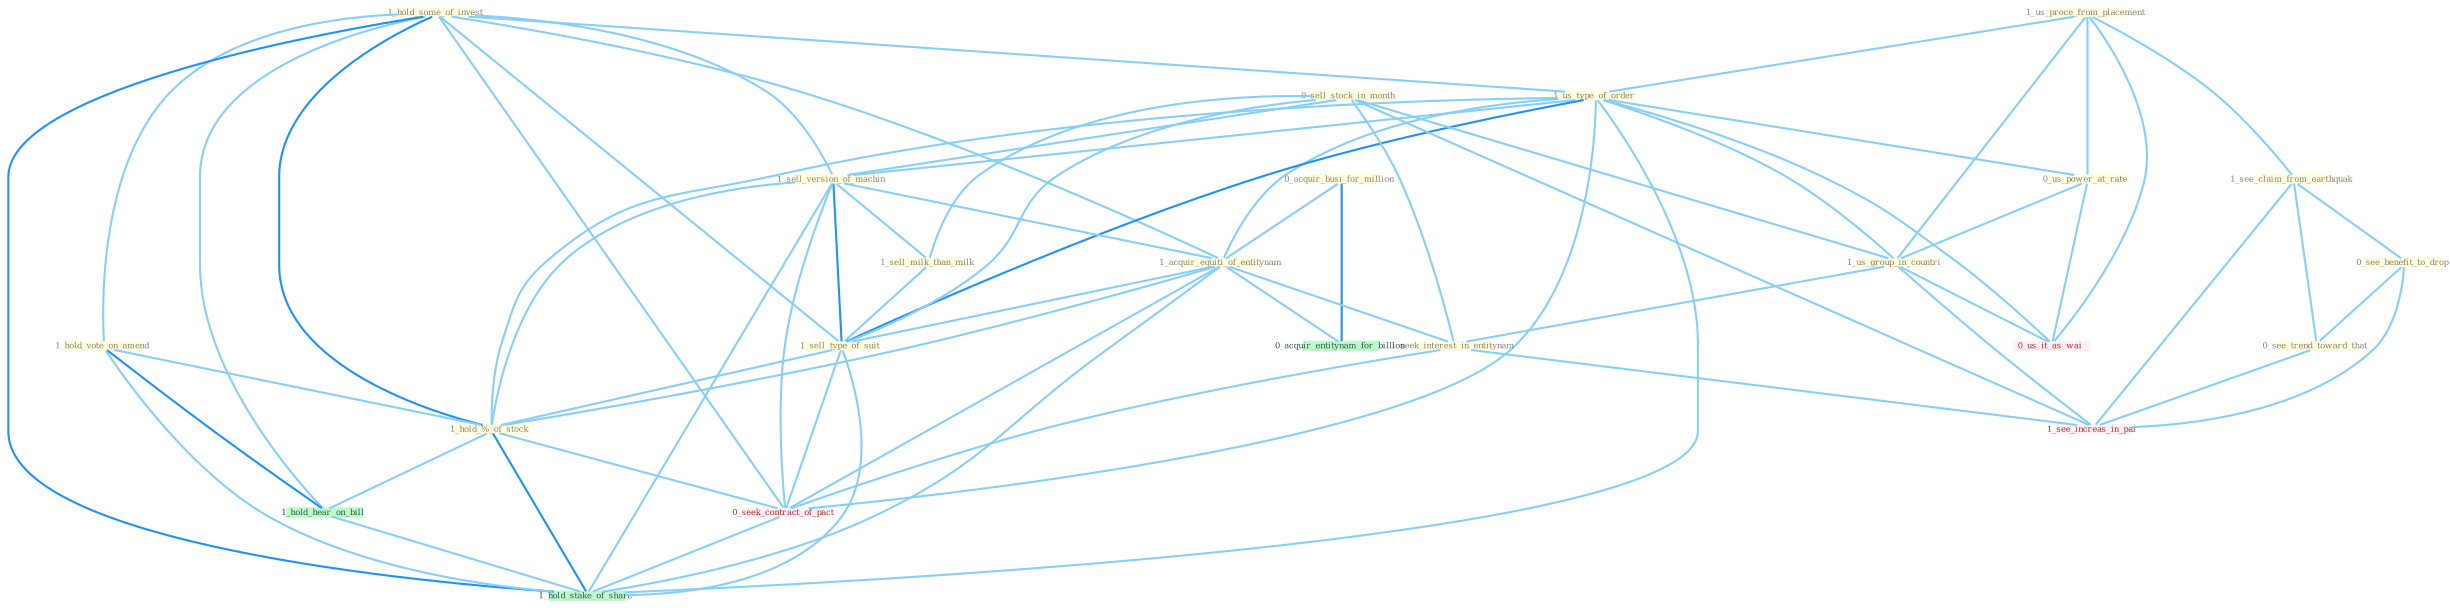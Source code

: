 Graph G{ 
    node
    [shape=polygon,style=filled,width=.5,height=.06,color="#BDFCC9",fixedsize=true,fontsize=4,
    fontcolor="#2f4f4f"];
    {node
    [color="#ffffe0", fontcolor="#8b7d6b"] "1_hold_some_of_invest " "1_hold_vote_on_amend " "1_us_proce_from_placement " "1_us_type_of_order " "0_us_power_at_rate " "0_sell_stock_in_month " "1_sell_version_of_machin " "1_us_group_in_countri " "0_acquir_busi_for_million " "1_sell_milk_than_milk " "1_see_claim_from_earthquak " "1_acquir_equiti_of_entitynam " "1_sell_type_of_suit " "1_hold_%_of_stock " "0_see_benefit_to_drop " "0_see_trend_toward_that " "1_seek_interest_in_entitynam "}
{node [color="#fff0f5", fontcolor="#b22222"] "0_seek_contract_of_pact " "0_us_it_as_wai " "1_see_increas_in_pai "}
edge [color="#B0E2FF"];

	"1_hold_some_of_invest " -- "1_hold_vote_on_amend " [w="1", color="#87cefa" ];
	"1_hold_some_of_invest " -- "1_us_type_of_order " [w="1", color="#87cefa" ];
	"1_hold_some_of_invest " -- "1_sell_version_of_machin " [w="1", color="#87cefa" ];
	"1_hold_some_of_invest " -- "1_acquir_equiti_of_entitynam " [w="1", color="#87cefa" ];
	"1_hold_some_of_invest " -- "1_sell_type_of_suit " [w="1", color="#87cefa" ];
	"1_hold_some_of_invest " -- "1_hold_%_of_stock " [w="2", color="#1e90ff" , len=0.8];
	"1_hold_some_of_invest " -- "0_seek_contract_of_pact " [w="1", color="#87cefa" ];
	"1_hold_some_of_invest " -- "1_hold_hear_on_bill " [w="1", color="#87cefa" ];
	"1_hold_some_of_invest " -- "1_hold_stake_of_share " [w="2", color="#1e90ff" , len=0.8];
	"1_hold_vote_on_amend " -- "1_hold_%_of_stock " [w="1", color="#87cefa" ];
	"1_hold_vote_on_amend " -- "1_hold_hear_on_bill " [w="2", color="#1e90ff" , len=0.8];
	"1_hold_vote_on_amend " -- "1_hold_stake_of_share " [w="1", color="#87cefa" ];
	"1_us_proce_from_placement " -- "1_us_type_of_order " [w="1", color="#87cefa" ];
	"1_us_proce_from_placement " -- "0_us_power_at_rate " [w="1", color="#87cefa" ];
	"1_us_proce_from_placement " -- "1_us_group_in_countri " [w="1", color="#87cefa" ];
	"1_us_proce_from_placement " -- "1_see_claim_from_earthquak " [w="1", color="#87cefa" ];
	"1_us_proce_from_placement " -- "0_us_it_as_wai " [w="1", color="#87cefa" ];
	"1_us_type_of_order " -- "0_us_power_at_rate " [w="1", color="#87cefa" ];
	"1_us_type_of_order " -- "1_sell_version_of_machin " [w="1", color="#87cefa" ];
	"1_us_type_of_order " -- "1_us_group_in_countri " [w="1", color="#87cefa" ];
	"1_us_type_of_order " -- "1_acquir_equiti_of_entitynam " [w="1", color="#87cefa" ];
	"1_us_type_of_order " -- "1_sell_type_of_suit " [w="2", color="#1e90ff" , len=0.8];
	"1_us_type_of_order " -- "1_hold_%_of_stock " [w="1", color="#87cefa" ];
	"1_us_type_of_order " -- "0_seek_contract_of_pact " [w="1", color="#87cefa" ];
	"1_us_type_of_order " -- "0_us_it_as_wai " [w="1", color="#87cefa" ];
	"1_us_type_of_order " -- "1_hold_stake_of_share " [w="1", color="#87cefa" ];
	"0_us_power_at_rate " -- "1_us_group_in_countri " [w="1", color="#87cefa" ];
	"0_us_power_at_rate " -- "0_us_it_as_wai " [w="1", color="#87cefa" ];
	"0_sell_stock_in_month " -- "1_sell_version_of_machin " [w="1", color="#87cefa" ];
	"0_sell_stock_in_month " -- "1_us_group_in_countri " [w="1", color="#87cefa" ];
	"0_sell_stock_in_month " -- "1_sell_milk_than_milk " [w="1", color="#87cefa" ];
	"0_sell_stock_in_month " -- "1_sell_type_of_suit " [w="1", color="#87cefa" ];
	"0_sell_stock_in_month " -- "1_seek_interest_in_entitynam " [w="1", color="#87cefa" ];
	"0_sell_stock_in_month " -- "1_see_increas_in_pai " [w="1", color="#87cefa" ];
	"1_sell_version_of_machin " -- "1_sell_milk_than_milk " [w="1", color="#87cefa" ];
	"1_sell_version_of_machin " -- "1_acquir_equiti_of_entitynam " [w="1", color="#87cefa" ];
	"1_sell_version_of_machin " -- "1_sell_type_of_suit " [w="2", color="#1e90ff" , len=0.8];
	"1_sell_version_of_machin " -- "1_hold_%_of_stock " [w="1", color="#87cefa" ];
	"1_sell_version_of_machin " -- "0_seek_contract_of_pact " [w="1", color="#87cefa" ];
	"1_sell_version_of_machin " -- "1_hold_stake_of_share " [w="1", color="#87cefa" ];
	"1_us_group_in_countri " -- "1_seek_interest_in_entitynam " [w="1", color="#87cefa" ];
	"1_us_group_in_countri " -- "0_us_it_as_wai " [w="1", color="#87cefa" ];
	"1_us_group_in_countri " -- "1_see_increas_in_pai " [w="1", color="#87cefa" ];
	"0_acquir_busi_for_million " -- "1_acquir_equiti_of_entitynam " [w="1", color="#87cefa" ];
	"0_acquir_busi_for_million " -- "0_acquir_entitynam_for_billion " [w="2", color="#1e90ff" , len=0.8];
	"1_sell_milk_than_milk " -- "1_sell_type_of_suit " [w="1", color="#87cefa" ];
	"1_see_claim_from_earthquak " -- "0_see_benefit_to_drop " [w="1", color="#87cefa" ];
	"1_see_claim_from_earthquak " -- "0_see_trend_toward_that " [w="1", color="#87cefa" ];
	"1_see_claim_from_earthquak " -- "1_see_increas_in_pai " [w="1", color="#87cefa" ];
	"1_acquir_equiti_of_entitynam " -- "1_sell_type_of_suit " [w="1", color="#87cefa" ];
	"1_acquir_equiti_of_entitynam " -- "1_hold_%_of_stock " [w="1", color="#87cefa" ];
	"1_acquir_equiti_of_entitynam " -- "1_seek_interest_in_entitynam " [w="1", color="#87cefa" ];
	"1_acquir_equiti_of_entitynam " -- "0_seek_contract_of_pact " [w="1", color="#87cefa" ];
	"1_acquir_equiti_of_entitynam " -- "0_acquir_entitynam_for_billion " [w="1", color="#87cefa" ];
	"1_acquir_equiti_of_entitynam " -- "1_hold_stake_of_share " [w="1", color="#87cefa" ];
	"1_sell_type_of_suit " -- "1_hold_%_of_stock " [w="1", color="#87cefa" ];
	"1_sell_type_of_suit " -- "0_seek_contract_of_pact " [w="1", color="#87cefa" ];
	"1_sell_type_of_suit " -- "1_hold_stake_of_share " [w="1", color="#87cefa" ];
	"1_hold_%_of_stock " -- "0_seek_contract_of_pact " [w="1", color="#87cefa" ];
	"1_hold_%_of_stock " -- "1_hold_hear_on_bill " [w="1", color="#87cefa" ];
	"1_hold_%_of_stock " -- "1_hold_stake_of_share " [w="2", color="#1e90ff" , len=0.8];
	"0_see_benefit_to_drop " -- "0_see_trend_toward_that " [w="1", color="#87cefa" ];
	"0_see_benefit_to_drop " -- "1_see_increas_in_pai " [w="1", color="#87cefa" ];
	"0_see_trend_toward_that " -- "1_see_increas_in_pai " [w="1", color="#87cefa" ];
	"1_seek_interest_in_entitynam " -- "0_seek_contract_of_pact " [w="1", color="#87cefa" ];
	"1_seek_interest_in_entitynam " -- "1_see_increas_in_pai " [w="1", color="#87cefa" ];
	"0_seek_contract_of_pact " -- "1_hold_stake_of_share " [w="1", color="#87cefa" ];
	"1_hold_hear_on_bill " -- "1_hold_stake_of_share " [w="1", color="#87cefa" ];
}